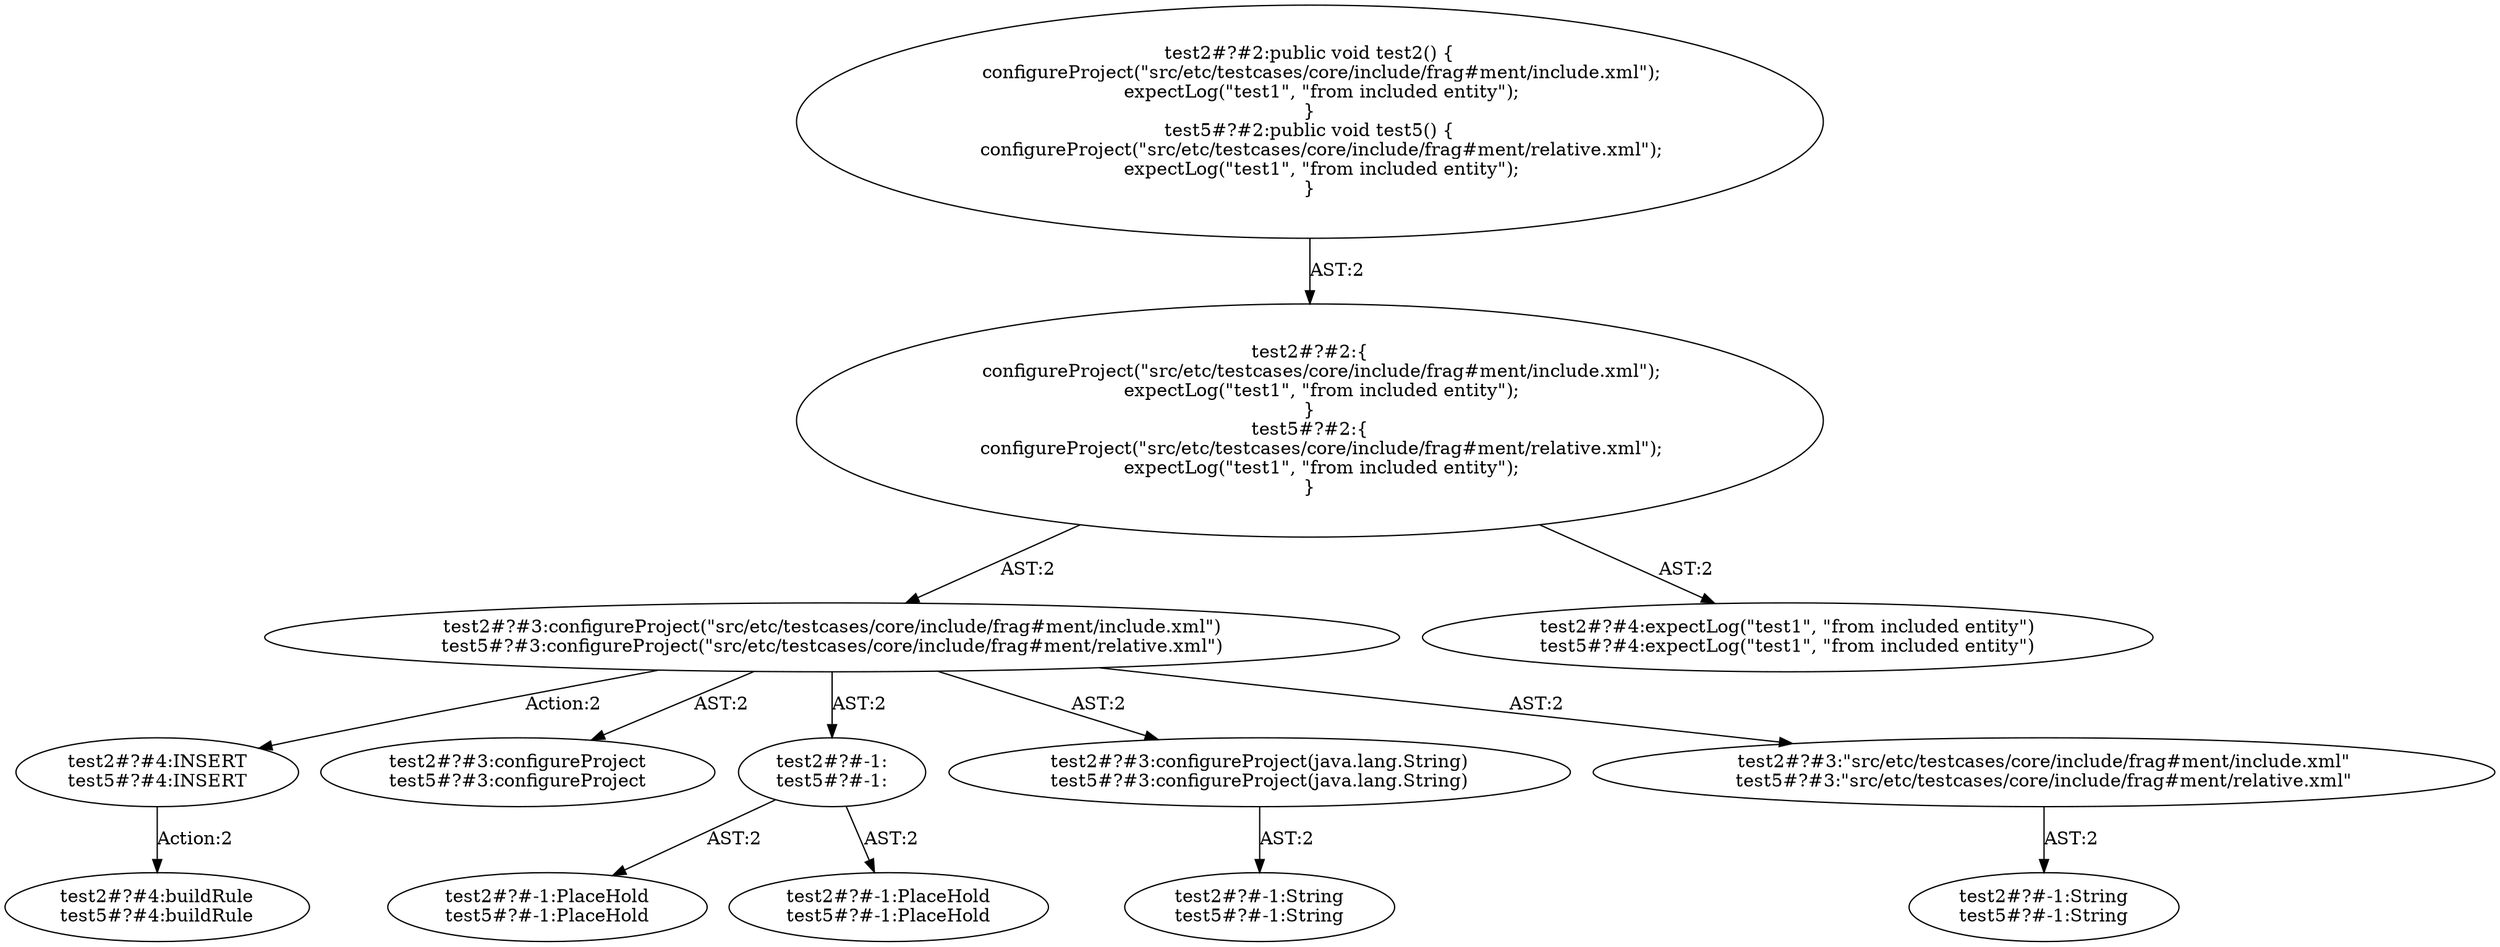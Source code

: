 digraph "Pattern" {
0 [label="test2#?#4:INSERT
test5#?#4:INSERT" shape=ellipse]
1 [label="test2#?#3:configureProject(\"src/etc/testcases/core/include/frag#ment/include.xml\")
test5#?#3:configureProject(\"src/etc/testcases/core/include/frag#ment/relative.xml\")" shape=ellipse]
2 [label="test2#?#2:\{
    configureProject(\"src/etc/testcases/core/include/frag#ment/include.xml\");
    expectLog(\"test1\", \"from included entity\");
\}
test5#?#2:\{
    configureProject(\"src/etc/testcases/core/include/frag#ment/relative.xml\");
    expectLog(\"test1\", \"from included entity\");
\}" shape=ellipse]
3 [label="test2#?#2:public void test2() \{
    configureProject(\"src/etc/testcases/core/include/frag#ment/include.xml\");
    expectLog(\"test1\", \"from included entity\");
\}
test5#?#2:public void test5() \{
    configureProject(\"src/etc/testcases/core/include/frag#ment/relative.xml\");
    expectLog(\"test1\", \"from included entity\");
\}" shape=ellipse]
4 [label="test2#?#4:expectLog(\"test1\", \"from included entity\")
test5#?#4:expectLog(\"test1\", \"from included entity\")" shape=ellipse]
5 [label="test2#?#3:configureProject
test5#?#3:configureProject" shape=ellipse]
6 [label="test2#?#-1:
test5#?#-1:" shape=ellipse]
7 [label="test2#?#-1:PlaceHold
test5#?#-1:PlaceHold" shape=ellipse]
8 [label="test2#?#-1:PlaceHold
test5#?#-1:PlaceHold" shape=ellipse]
9 [label="test2#?#3:configureProject(java.lang.String)
test5#?#3:configureProject(java.lang.String)" shape=ellipse]
10 [label="test2#?#-1:String
test5#?#-1:String" shape=ellipse]
11 [label="test2#?#3:\"src/etc/testcases/core/include/frag#ment/include.xml\"
test5#?#3:\"src/etc/testcases/core/include/frag#ment/relative.xml\"" shape=ellipse]
12 [label="test2#?#-1:String
test5#?#-1:String" shape=ellipse]
13 [label="test2#?#4:buildRule
test5#?#4:buildRule" shape=ellipse]
0 -> 13 [label="Action:2"];
1 -> 0 [label="Action:2"];
1 -> 5 [label="AST:2"];
1 -> 6 [label="AST:2"];
1 -> 9 [label="AST:2"];
1 -> 11 [label="AST:2"];
2 -> 1 [label="AST:2"];
2 -> 4 [label="AST:2"];
3 -> 2 [label="AST:2"];
6 -> 7 [label="AST:2"];
6 -> 8 [label="AST:2"];
9 -> 10 [label="AST:2"];
11 -> 12 [label="AST:2"];
}